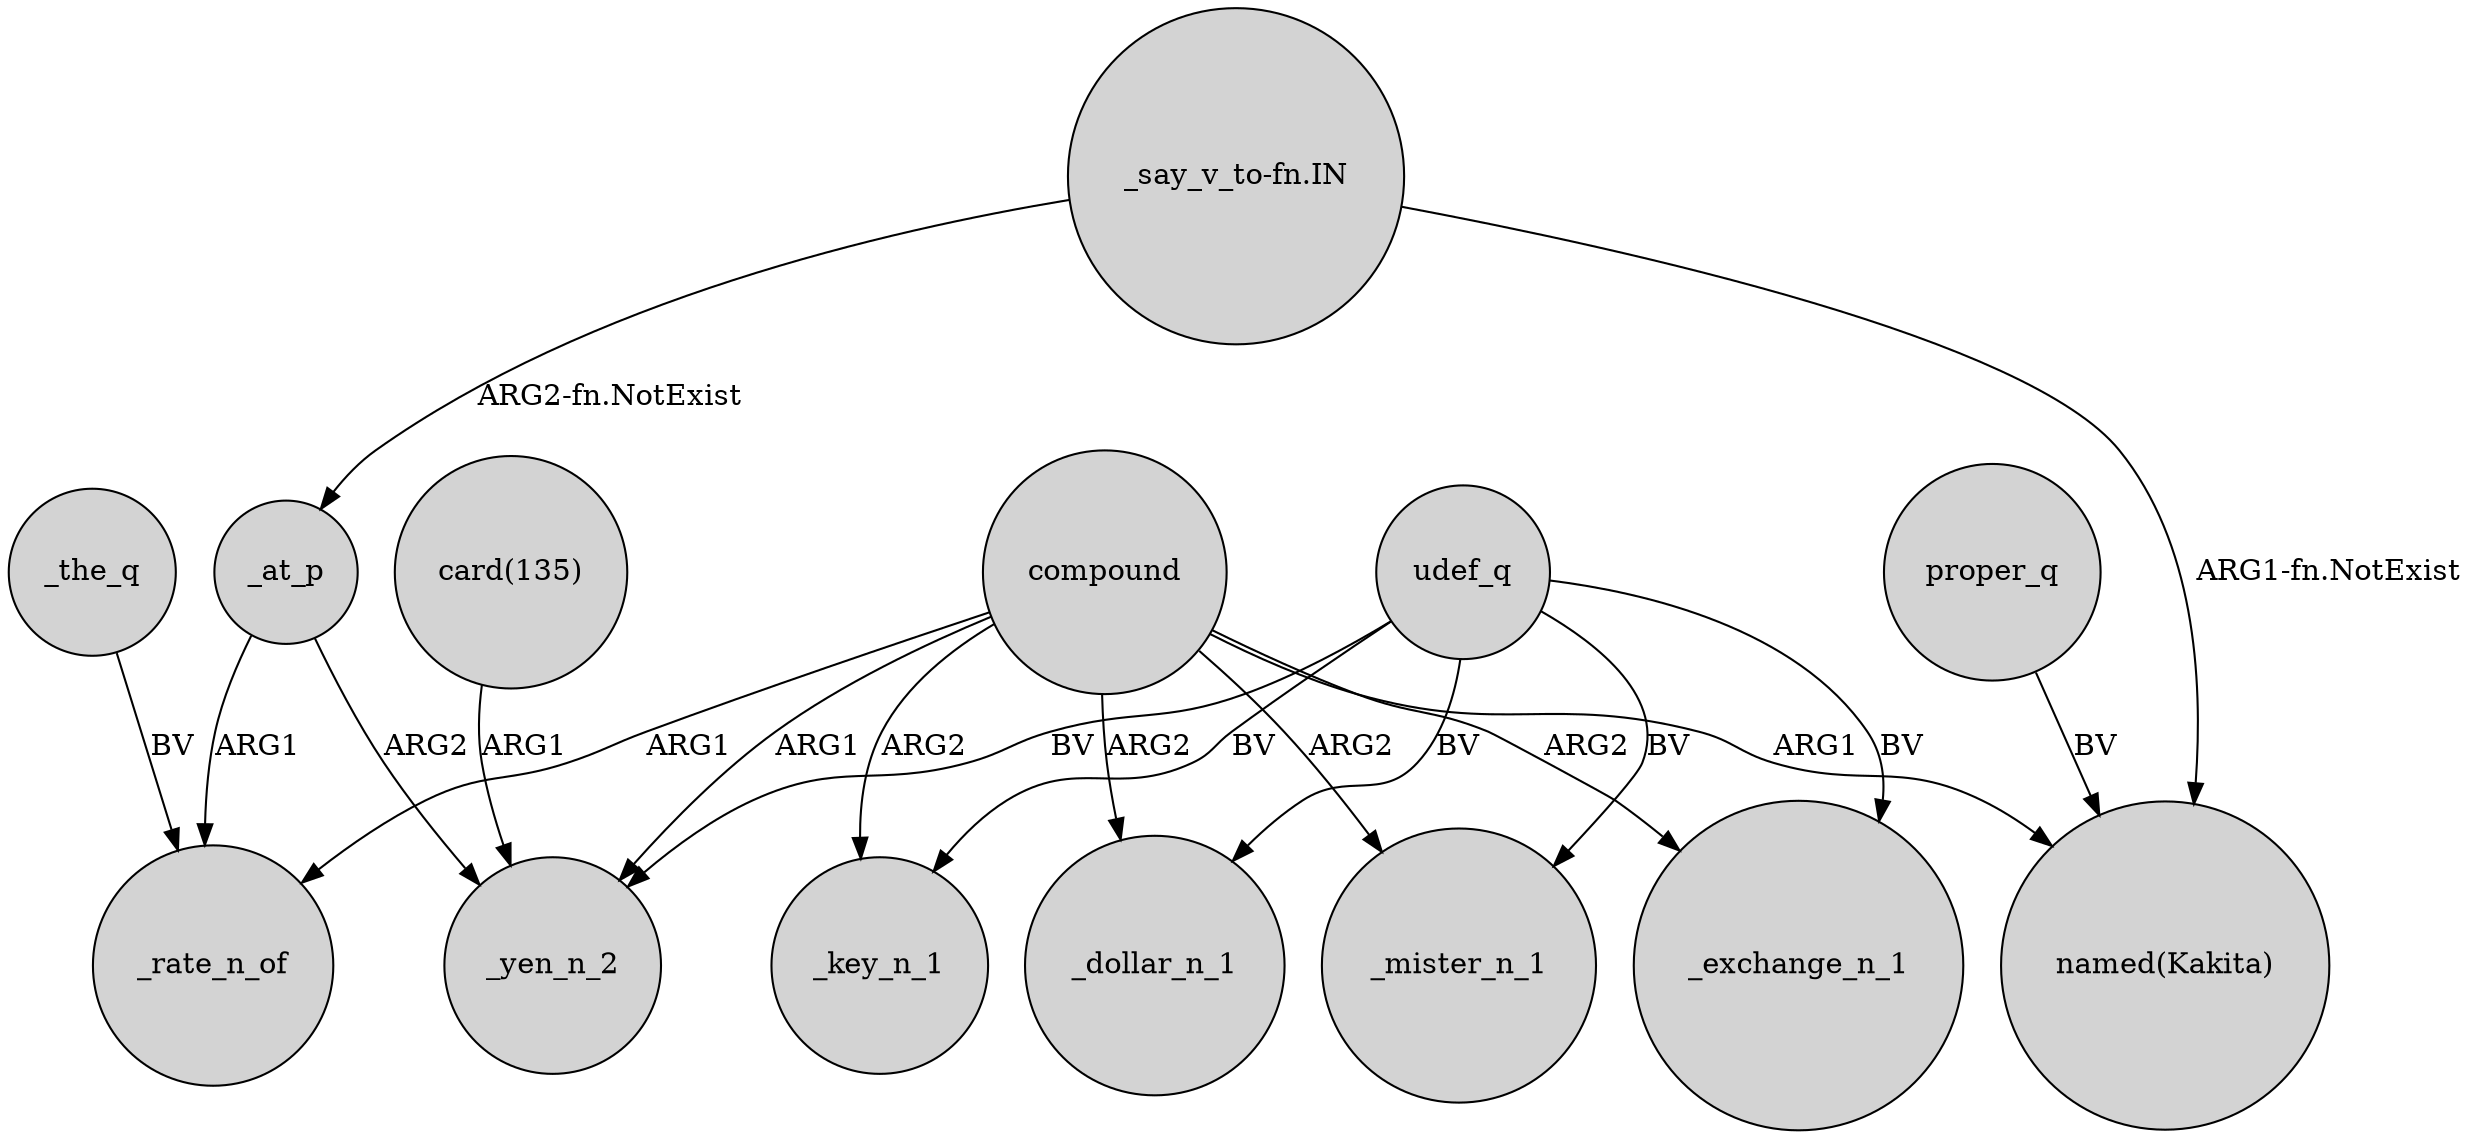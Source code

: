 digraph {
	node [shape=circle style=filled]
	udef_q -> _yen_n_2 [label=BV]
	compound -> _key_n_1 [label=ARG2]
	_at_p -> _rate_n_of [label=ARG1]
	udef_q -> _key_n_1 [label=BV]
	compound -> _mister_n_1 [label=ARG2]
	proper_q -> "named(Kakita)" [label=BV]
	compound -> _rate_n_of [label=ARG1]
	udef_q -> _mister_n_1 [label=BV]
	_the_q -> _rate_n_of [label=BV]
	compound -> _exchange_n_1 [label=ARG2]
	compound -> "named(Kakita)" [label=ARG1]
	"_say_v_to-fn.IN" -> _at_p [label="ARG2-fn.NotExist"]
	"card(135)" -> _yen_n_2 [label=ARG1]
	_at_p -> _yen_n_2 [label=ARG2]
	compound -> _yen_n_2 [label=ARG1]
	udef_q -> _exchange_n_1 [label=BV]
	compound -> _dollar_n_1 [label=ARG2]
	"_say_v_to-fn.IN" -> "named(Kakita)" [label="ARG1-fn.NotExist"]
	udef_q -> _dollar_n_1 [label=BV]
}
